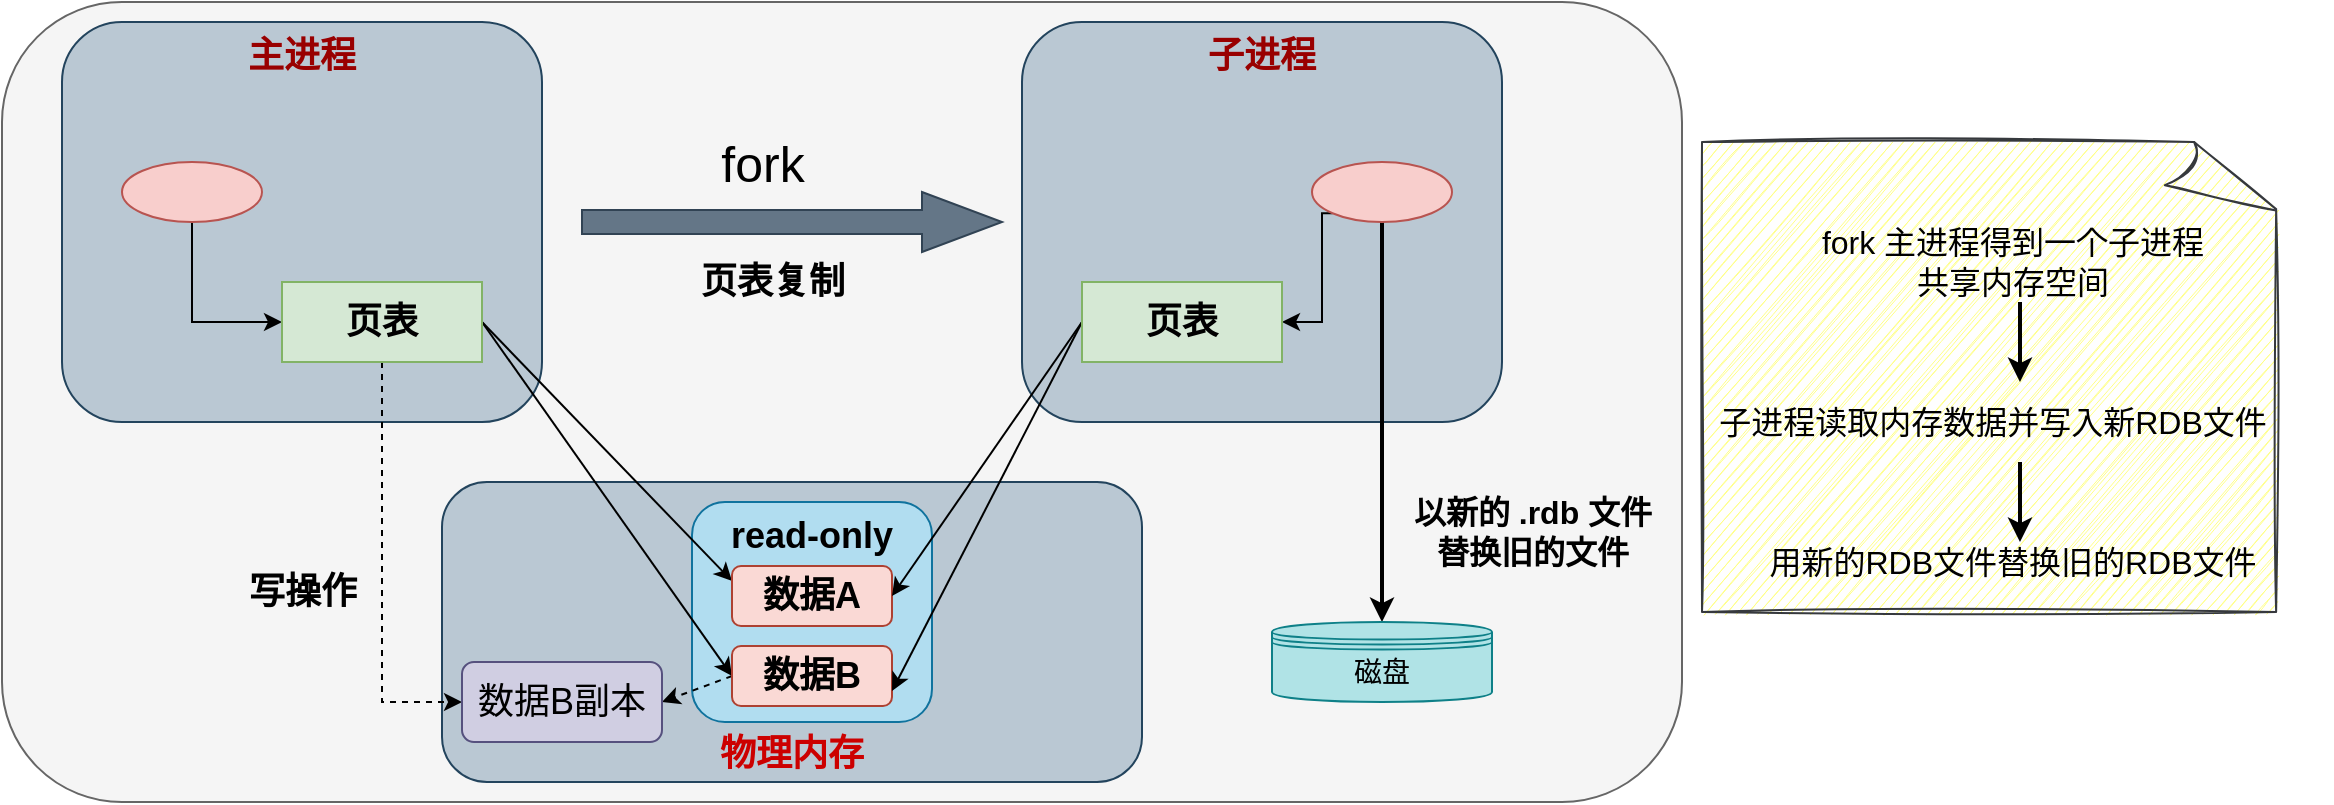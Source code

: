 <mxfile version="15.0.6" type="github">
  <diagram id="rFSmHOf4JIZwq2PaouvO" name="第 1 页">
    <mxGraphModel dx="2526" dy="842" grid="1" gridSize="10" guides="1" tooltips="1" connect="1" arrows="1" fold="1" page="1" pageScale="1" pageWidth="3300" pageHeight="4681" math="0" shadow="0">
      <root>
        <mxCell id="0" />
        <mxCell id="1" parent="0" />
        <mxCell id="OAN4mnjUgR2hKjmmpbOc-35" value="" style="rounded=1;whiteSpace=wrap;html=1;labelBackgroundColor=none;fontSize=16;verticalAlign=middle;fillColor=#f5f5f5;strokeColor=#666666;fontColor=#333333;" vertex="1" parent="1">
          <mxGeometry x="620" y="160" width="840" height="400" as="geometry" />
        </mxCell>
        <mxCell id="OAN4mnjUgR2hKjmmpbOc-5" value="&lt;b class=&quot;cs_cursor&quot; style=&quot;font-size: 18px&quot;&gt;&lt;font face=&quot;JetBrains Mono&quot; style=&quot;font-size: 18px&quot; color=&quot;#cc0000&quot;&gt;物理内存&lt;/font&gt;&lt;/b&gt;" style="rounded=1;whiteSpace=wrap;html=1;verticalAlign=bottom;fillColor=#bac8d3;strokeColor=#23445d;sketch=0;" vertex="1" parent="1">
          <mxGeometry x="840" y="400" width="350" height="150" as="geometry" />
        </mxCell>
        <mxCell id="OAN4mnjUgR2hKjmmpbOc-6" value="read-only" style="rounded=1;whiteSpace=wrap;html=1;fontSize=18;verticalAlign=top;fontStyle=1;fillColor=#b1ddf0;strokeColor=#10739e;sketch=0;" vertex="1" parent="1">
          <mxGeometry x="965" y="410" width="120" height="110" as="geometry" />
        </mxCell>
        <mxCell id="OAN4mnjUgR2hKjmmpbOc-1" value="&lt;b class=&quot;cs_cursor&quot; style=&quot;font-size: 18px&quot;&gt;&lt;font face=&quot;JetBrains Mono&quot; style=&quot;font-size: 18px&quot; color=&quot;#990000&quot;&gt;主进程&lt;/font&gt;&lt;/b&gt;" style="rounded=1;whiteSpace=wrap;html=1;verticalAlign=top;fillColor=#bac8d3;strokeColor=#23445d;sketch=0;" vertex="1" parent="1">
          <mxGeometry x="650" y="170" width="240" height="200" as="geometry" />
        </mxCell>
        <mxCell id="OAN4mnjUgR2hKjmmpbOc-4" value="" style="edgeStyle=orthogonalEdgeStyle;rounded=0;orthogonalLoop=1;jettySize=auto;html=1;entryX=0;entryY=0.5;entryDx=0;entryDy=0;exitX=0.5;exitY=1;exitDx=0;exitDy=0;sketch=0;" edge="1" parent="1" source="OAN4mnjUgR2hKjmmpbOc-2" target="OAN4mnjUgR2hKjmmpbOc-3">
          <mxGeometry relative="1" as="geometry" />
        </mxCell>
        <mxCell id="OAN4mnjUgR2hKjmmpbOc-2" value="" style="ellipse;whiteSpace=wrap;html=1;verticalAlign=top;fillColor=#f8cecc;strokeColor=#b85450;sketch=0;" vertex="1" parent="1">
          <mxGeometry x="680" y="240" width="70" height="30" as="geometry" />
        </mxCell>
        <mxCell id="OAN4mnjUgR2hKjmmpbOc-21" style="rounded=0;orthogonalLoop=1;jettySize=auto;html=1;exitX=1;exitY=0.5;exitDx=0;exitDy=0;entryX=0;entryY=0.25;entryDx=0;entryDy=0;fontSize=18;sketch=0;" edge="1" parent="1" source="OAN4mnjUgR2hKjmmpbOc-3" target="OAN4mnjUgR2hKjmmpbOc-7">
          <mxGeometry relative="1" as="geometry" />
        </mxCell>
        <mxCell id="OAN4mnjUgR2hKjmmpbOc-23" style="edgeStyle=none;rounded=0;orthogonalLoop=1;jettySize=auto;html=1;exitX=1;exitY=0.5;exitDx=0;exitDy=0;entryX=0;entryY=0.5;entryDx=0;entryDy=0;fontSize=18;sketch=0;" edge="1" parent="1" source="OAN4mnjUgR2hKjmmpbOc-3" target="OAN4mnjUgR2hKjmmpbOc-9">
          <mxGeometry relative="1" as="geometry" />
        </mxCell>
        <mxCell id="OAN4mnjUgR2hKjmmpbOc-29" style="edgeStyle=orthogonalEdgeStyle;rounded=0;orthogonalLoop=1;jettySize=auto;html=1;exitX=0.5;exitY=1;exitDx=0;exitDy=0;entryX=0;entryY=0.5;entryDx=0;entryDy=0;dashed=1;fontSize=18;sketch=0;" edge="1" parent="1" source="OAN4mnjUgR2hKjmmpbOc-3" target="OAN4mnjUgR2hKjmmpbOc-27">
          <mxGeometry relative="1" as="geometry" />
        </mxCell>
        <mxCell id="OAN4mnjUgR2hKjmmpbOc-3" value="&lt;b style=&quot;font-size: 18px;&quot;&gt;页表&lt;/b&gt;" style="whiteSpace=wrap;html=1;verticalAlign=middle;fontSize=18;fillColor=#d5e8d4;strokeColor=#82b366;sketch=0;" vertex="1" parent="1">
          <mxGeometry x="760" y="300" width="100" height="40" as="geometry" />
        </mxCell>
        <mxCell id="OAN4mnjUgR2hKjmmpbOc-7" value="&lt;b&gt;数据A&lt;/b&gt;" style="rounded=1;whiteSpace=wrap;html=1;fontSize=18;verticalAlign=middle;fillColor=#fad9d5;strokeColor=#ae4132;sketch=0;" vertex="1" parent="1">
          <mxGeometry x="985" y="442" width="80" height="30" as="geometry" />
        </mxCell>
        <mxCell id="OAN4mnjUgR2hKjmmpbOc-28" style="edgeStyle=none;rounded=0;orthogonalLoop=1;jettySize=auto;html=1;exitX=0;exitY=0.5;exitDx=0;exitDy=0;entryX=1;entryY=0.5;entryDx=0;entryDy=0;fontSize=18;dashed=1;sketch=0;" edge="1" parent="1" source="OAN4mnjUgR2hKjmmpbOc-9" target="OAN4mnjUgR2hKjmmpbOc-27">
          <mxGeometry relative="1" as="geometry" />
        </mxCell>
        <mxCell id="OAN4mnjUgR2hKjmmpbOc-9" value="&lt;b&gt;数据B&lt;/b&gt;" style="rounded=1;whiteSpace=wrap;html=1;fontSize=18;verticalAlign=middle;fillColor=#fad9d5;strokeColor=#ae4132;sketch=0;" vertex="1" parent="1">
          <mxGeometry x="985" y="482" width="80" height="30" as="geometry" />
        </mxCell>
        <mxCell id="OAN4mnjUgR2hKjmmpbOc-12" value="&lt;font color=&quot;#990000&quot; face=&quot;JetBrains Mono&quot;&gt;&lt;span style=&quot;font-size: 18px&quot;&gt;&lt;b&gt;子进程&lt;/b&gt;&lt;/span&gt;&lt;/font&gt;" style="rounded=1;whiteSpace=wrap;html=1;verticalAlign=top;fillColor=#bac8d3;strokeColor=#23445d;sketch=0;" vertex="1" parent="1">
          <mxGeometry x="1130" y="170" width="240" height="200" as="geometry" />
        </mxCell>
        <mxCell id="OAN4mnjUgR2hKjmmpbOc-13" value="" style="edgeStyle=orthogonalEdgeStyle;rounded=0;orthogonalLoop=1;jettySize=auto;html=1;entryX=1;entryY=0.5;entryDx=0;entryDy=0;exitX=0;exitY=1;exitDx=0;exitDy=0;sketch=0;" edge="1" parent="1" source="OAN4mnjUgR2hKjmmpbOc-14" target="OAN4mnjUgR2hKjmmpbOc-15">
          <mxGeometry relative="1" as="geometry">
            <Array as="points">
              <mxPoint x="1280" y="266" />
              <mxPoint x="1280" y="320" />
            </Array>
          </mxGeometry>
        </mxCell>
        <mxCell id="OAN4mnjUgR2hKjmmpbOc-32" style="edgeStyle=orthogonalEdgeStyle;rounded=0;orthogonalLoop=1;jettySize=auto;html=1;exitX=0.5;exitY=1;exitDx=0;exitDy=0;entryX=0.5;entryY=0;entryDx=0;entryDy=0;fontSize=18;strokeWidth=2;sketch=0;" edge="1" parent="1" source="OAN4mnjUgR2hKjmmpbOc-14" target="OAN4mnjUgR2hKjmmpbOc-31">
          <mxGeometry relative="1" as="geometry" />
        </mxCell>
        <mxCell id="OAN4mnjUgR2hKjmmpbOc-14" value="" style="ellipse;whiteSpace=wrap;html=1;verticalAlign=top;fillColor=#f8cecc;strokeColor=#b85450;sketch=0;" vertex="1" parent="1">
          <mxGeometry x="1275" y="240" width="70" height="30" as="geometry" />
        </mxCell>
        <mxCell id="OAN4mnjUgR2hKjmmpbOc-24" style="edgeStyle=none;rounded=0;orthogonalLoop=1;jettySize=auto;html=1;exitX=0;exitY=0.5;exitDx=0;exitDy=0;entryX=1;entryY=0.5;entryDx=0;entryDy=0;fontSize=18;sketch=0;" edge="1" parent="1" source="OAN4mnjUgR2hKjmmpbOc-15" target="OAN4mnjUgR2hKjmmpbOc-7">
          <mxGeometry relative="1" as="geometry" />
        </mxCell>
        <mxCell id="OAN4mnjUgR2hKjmmpbOc-25" style="edgeStyle=none;rounded=0;orthogonalLoop=1;jettySize=auto;html=1;exitX=0;exitY=0.5;exitDx=0;exitDy=0;entryX=1;entryY=0.75;entryDx=0;entryDy=0;fontSize=18;sketch=0;" edge="1" parent="1" source="OAN4mnjUgR2hKjmmpbOc-15" target="OAN4mnjUgR2hKjmmpbOc-9">
          <mxGeometry relative="1" as="geometry" />
        </mxCell>
        <mxCell id="OAN4mnjUgR2hKjmmpbOc-15" value="&lt;b style=&quot;font-size: 18px;&quot;&gt;页表&lt;/b&gt;" style="whiteSpace=wrap;html=1;verticalAlign=middle;fontSize=18;fillColor=#d5e8d4;strokeColor=#82b366;sketch=0;" vertex="1" parent="1">
          <mxGeometry x="1160" y="300" width="100" height="40" as="geometry" />
        </mxCell>
        <mxCell id="OAN4mnjUgR2hKjmmpbOc-18" value="" style="html=1;shadow=0;dashed=0;align=center;verticalAlign=middle;shape=mxgraph.arrows2.arrow;dy=0.6;dx=40;notch=0;fontSize=18;labelBorderColor=none;fillColor=#647687;strokeColor=#314354;fontColor=#ffffff;sketch=0;" vertex="1" parent="1">
          <mxGeometry x="910" y="255" width="210" height="30" as="geometry" />
        </mxCell>
        <mxCell id="OAN4mnjUgR2hKjmmpbOc-19" value="&lt;font style=&quot;font-size: 25px&quot;&gt;fork&lt;/font&gt;" style="text;html=1;align=center;verticalAlign=middle;resizable=0;points=[];autosize=1;strokeColor=none;fillColor=none;fontSize=18;sketch=0;" vertex="1" parent="1">
          <mxGeometry x="970" y="225" width="60" height="30" as="geometry" />
        </mxCell>
        <mxCell id="OAN4mnjUgR2hKjmmpbOc-20" value="&lt;b&gt;页表复制&lt;/b&gt;" style="text;html=1;align=center;verticalAlign=middle;resizable=0;points=[];autosize=1;strokeColor=none;fillColor=none;fontSize=18;sketch=0;" vertex="1" parent="1">
          <mxGeometry x="960" y="285" width="90" height="30" as="geometry" />
        </mxCell>
        <mxCell id="OAN4mnjUgR2hKjmmpbOc-27" value="数据B副本" style="rounded=1;whiteSpace=wrap;html=1;fontSize=18;verticalAlign=middle;fillColor=#d0cee2;strokeColor=#56517e;sketch=0;" vertex="1" parent="1">
          <mxGeometry x="850" y="490" width="100" height="40" as="geometry" />
        </mxCell>
        <mxCell id="OAN4mnjUgR2hKjmmpbOc-30" value="&lt;b&gt;写操作&lt;/b&gt;" style="text;html=1;align=center;verticalAlign=middle;resizable=0;points=[];autosize=1;strokeColor=none;fillColor=none;fontSize=18;sketch=0;" vertex="1" parent="1">
          <mxGeometry x="735" y="440" width="70" height="30" as="geometry" />
        </mxCell>
        <mxCell id="OAN4mnjUgR2hKjmmpbOc-31" value="磁盘" style="shape=datastore;whiteSpace=wrap;html=1;rounded=1;shadow=0;glass=0;labelBackgroundColor=none;sketch=0;disableMultiStroke=0;disableMultiStrokeFill=0;fontFamily=JetBrains Mono;fontSize=14;fillColor=#b0e3e6;verticalAlign=middle;strokeColor=#0e8088;" vertex="1" parent="1">
          <mxGeometry x="1255" y="470" width="110" height="40" as="geometry" />
        </mxCell>
        <mxCell id="OAN4mnjUgR2hKjmmpbOc-33" value="以新的 .rdb 文件&lt;br style=&quot;font-size: 16px;&quot;&gt;替换旧的文件" style="text;html=1;align=center;verticalAlign=middle;resizable=0;points=[];autosize=1;strokeColor=none;fillColor=none;fontSize=16;fontStyle=1;sketch=0;" vertex="1" parent="1">
          <mxGeometry x="1320" y="405" width="130" height="40" as="geometry" />
        </mxCell>
        <mxCell id="OAN4mnjUgR2hKjmmpbOc-43" value="" style="group" vertex="1" connectable="0" parent="1">
          <mxGeometry x="1470" y="270" width="315" height="207.5" as="geometry" />
        </mxCell>
        <mxCell id="OAN4mnjUgR2hKjmmpbOc-36" value="" style="whiteSpace=wrap;html=1;shape=mxgraph.basic.document;rounded=1;shadow=0;glass=0;labelBackgroundColor=none;sketch=1;disableMultiStroke=0;disableMultiStrokeFill=0;fontFamily=Courier New;fontSize=14;fillColor=#ffff88;verticalAlign=middle;strokeColor=#36393d;" vertex="1" parent="OAN4mnjUgR2hKjmmpbOc-43">
          <mxGeometry y="-40" width="290" height="235" as="geometry" />
        </mxCell>
        <mxCell id="OAN4mnjUgR2hKjmmpbOc-37" value="fork 主进程得到一个子进程&lt;br&gt;共享内存空间" style="text;html=1;align=center;verticalAlign=middle;resizable=0;points=[];autosize=1;strokeColor=none;fillColor=none;fontSize=16;" vertex="1" parent="OAN4mnjUgR2hKjmmpbOc-43">
          <mxGeometry x="50" width="210" height="40" as="geometry" />
        </mxCell>
        <mxCell id="OAN4mnjUgR2hKjmmpbOc-38" value="子进程读取内存数据并写入新RDB文件" style="text;html=1;align=center;verticalAlign=middle;resizable=0;points=[];autosize=1;strokeColor=none;fillColor=none;fontSize=16;" vertex="1" parent="OAN4mnjUgR2hKjmmpbOc-43">
          <mxGeometry y="90" width="290" height="20" as="geometry" />
        </mxCell>
        <mxCell id="OAN4mnjUgR2hKjmmpbOc-39" value="用新的RDB文件替换旧的RDB文件" style="text;html=1;align=center;verticalAlign=middle;resizable=0;points=[];autosize=1;strokeColor=none;fillColor=none;fontSize=16;" vertex="1" parent="OAN4mnjUgR2hKjmmpbOc-43">
          <mxGeometry x="25" y="160" width="260" height="20" as="geometry" />
        </mxCell>
        <mxCell id="OAN4mnjUgR2hKjmmpbOc-40" value="" style="endArrow=classic;html=1;fontSize=16;strokeWidth=2;" edge="1" parent="OAN4mnjUgR2hKjmmpbOc-43">
          <mxGeometry width="50" height="50" relative="1" as="geometry">
            <mxPoint x="159" y="40" as="sourcePoint" />
            <mxPoint x="159" y="80" as="targetPoint" />
          </mxGeometry>
        </mxCell>
        <mxCell id="OAN4mnjUgR2hKjmmpbOc-42" value="" style="endArrow=classic;html=1;fontSize=16;strokeWidth=2;" edge="1" parent="OAN4mnjUgR2hKjmmpbOc-43">
          <mxGeometry width="50" height="50" relative="1" as="geometry">
            <mxPoint x="159" y="120" as="sourcePoint" />
            <mxPoint x="159" y="160" as="targetPoint" />
          </mxGeometry>
        </mxCell>
      </root>
    </mxGraphModel>
  </diagram>
</mxfile>
